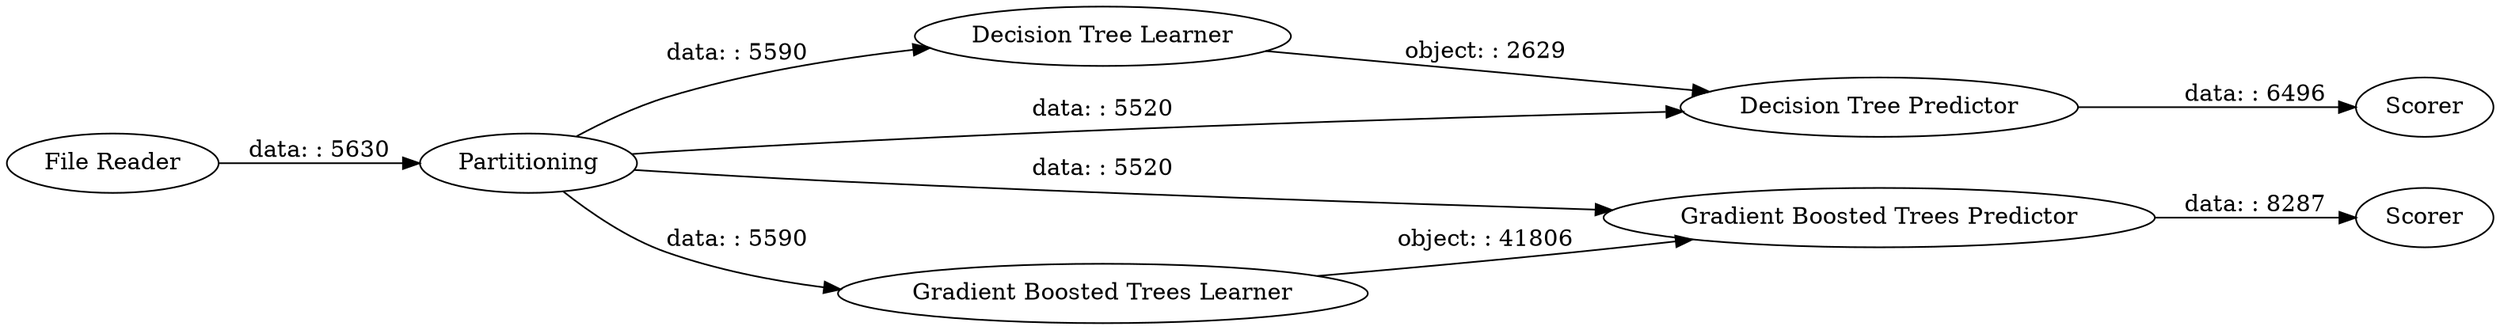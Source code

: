 digraph {
	"-1630943152823550599_3" [label="Decision Tree Learner"]
	"-1630943152823550599_1" [label="File Reader"]
	"-1630943152823550599_6" [label="Gradient Boosted Trees Learner"]
	"-1630943152823550599_8" [label=Scorer]
	"-1630943152823550599_5" [label=Scorer]
	"-1630943152823550599_2" [label=Partitioning]
	"-1630943152823550599_7" [label="Gradient Boosted Trees Predictor"]
	"-1630943152823550599_4" [label="Decision Tree Predictor"]
	"-1630943152823550599_3" -> "-1630943152823550599_4" [label="object: : 2629"]
	"-1630943152823550599_4" -> "-1630943152823550599_5" [label="data: : 6496"]
	"-1630943152823550599_2" -> "-1630943152823550599_7" [label="data: : 5520"]
	"-1630943152823550599_1" -> "-1630943152823550599_2" [label="data: : 5630"]
	"-1630943152823550599_2" -> "-1630943152823550599_6" [label="data: : 5590"]
	"-1630943152823550599_2" -> "-1630943152823550599_4" [label="data: : 5520"]
	"-1630943152823550599_7" -> "-1630943152823550599_8" [label="data: : 8287"]
	"-1630943152823550599_2" -> "-1630943152823550599_3" [label="data: : 5590"]
	"-1630943152823550599_6" -> "-1630943152823550599_7" [label="object: : 41806"]
	rankdir=LR
}
